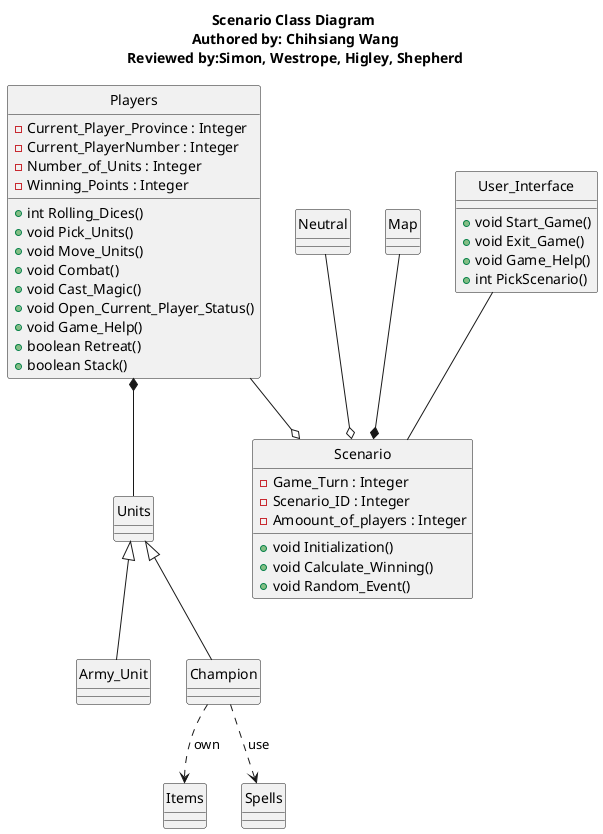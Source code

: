 @startuml
hide circle
title <b>Scenario Class Diagram </b>\nAuthored by: Chihsiang Wang\nReviewed by:Simon, Westrope, Higley, Shepherd



class User_Interface {

    +void Start_Game()
    +void Exit_Game()
    +void Game_Help()
    +int PickScenario()
    
    
}

class Scenario {
    -Game_Turn : Integer
    -Scenario_ID : Integer
    -Amoount_of_players : Integer
    +void Initialization()
    +void Calculate_Winning()
    +void Random_Event()
    
    
}

class Players {
   -Current_Player_Province : Integer
   -Current_PlayerNumber : Integer
   -Number_of_Units : Integer
   -Winning_Points : Integer
   
   +int Rolling_Dices()
   +void Pick_Units()
   +void Move_Units()
   +void Combat()
   +void Cast_Magic()
   +void Open_Current_Player_Status()
   +void Game_Help()
   +boolean Retreat()
   +boolean Stack()
   

    
   
}

class Neutral {
   
}

class Map {

}



class Army_Unit {

}

class Champion {

}

class Items {

}

class Spells {

}

class Units{

}

Scenario -up- User_Interface
Neutral --o Scenario
Map --* Scenario



Players --o Scenario
Players *-- Units
Units <|-- Army_Unit
Units <|-- Champion
Champion ..> Spells : use
Champion ..> Items : own

@enduml
